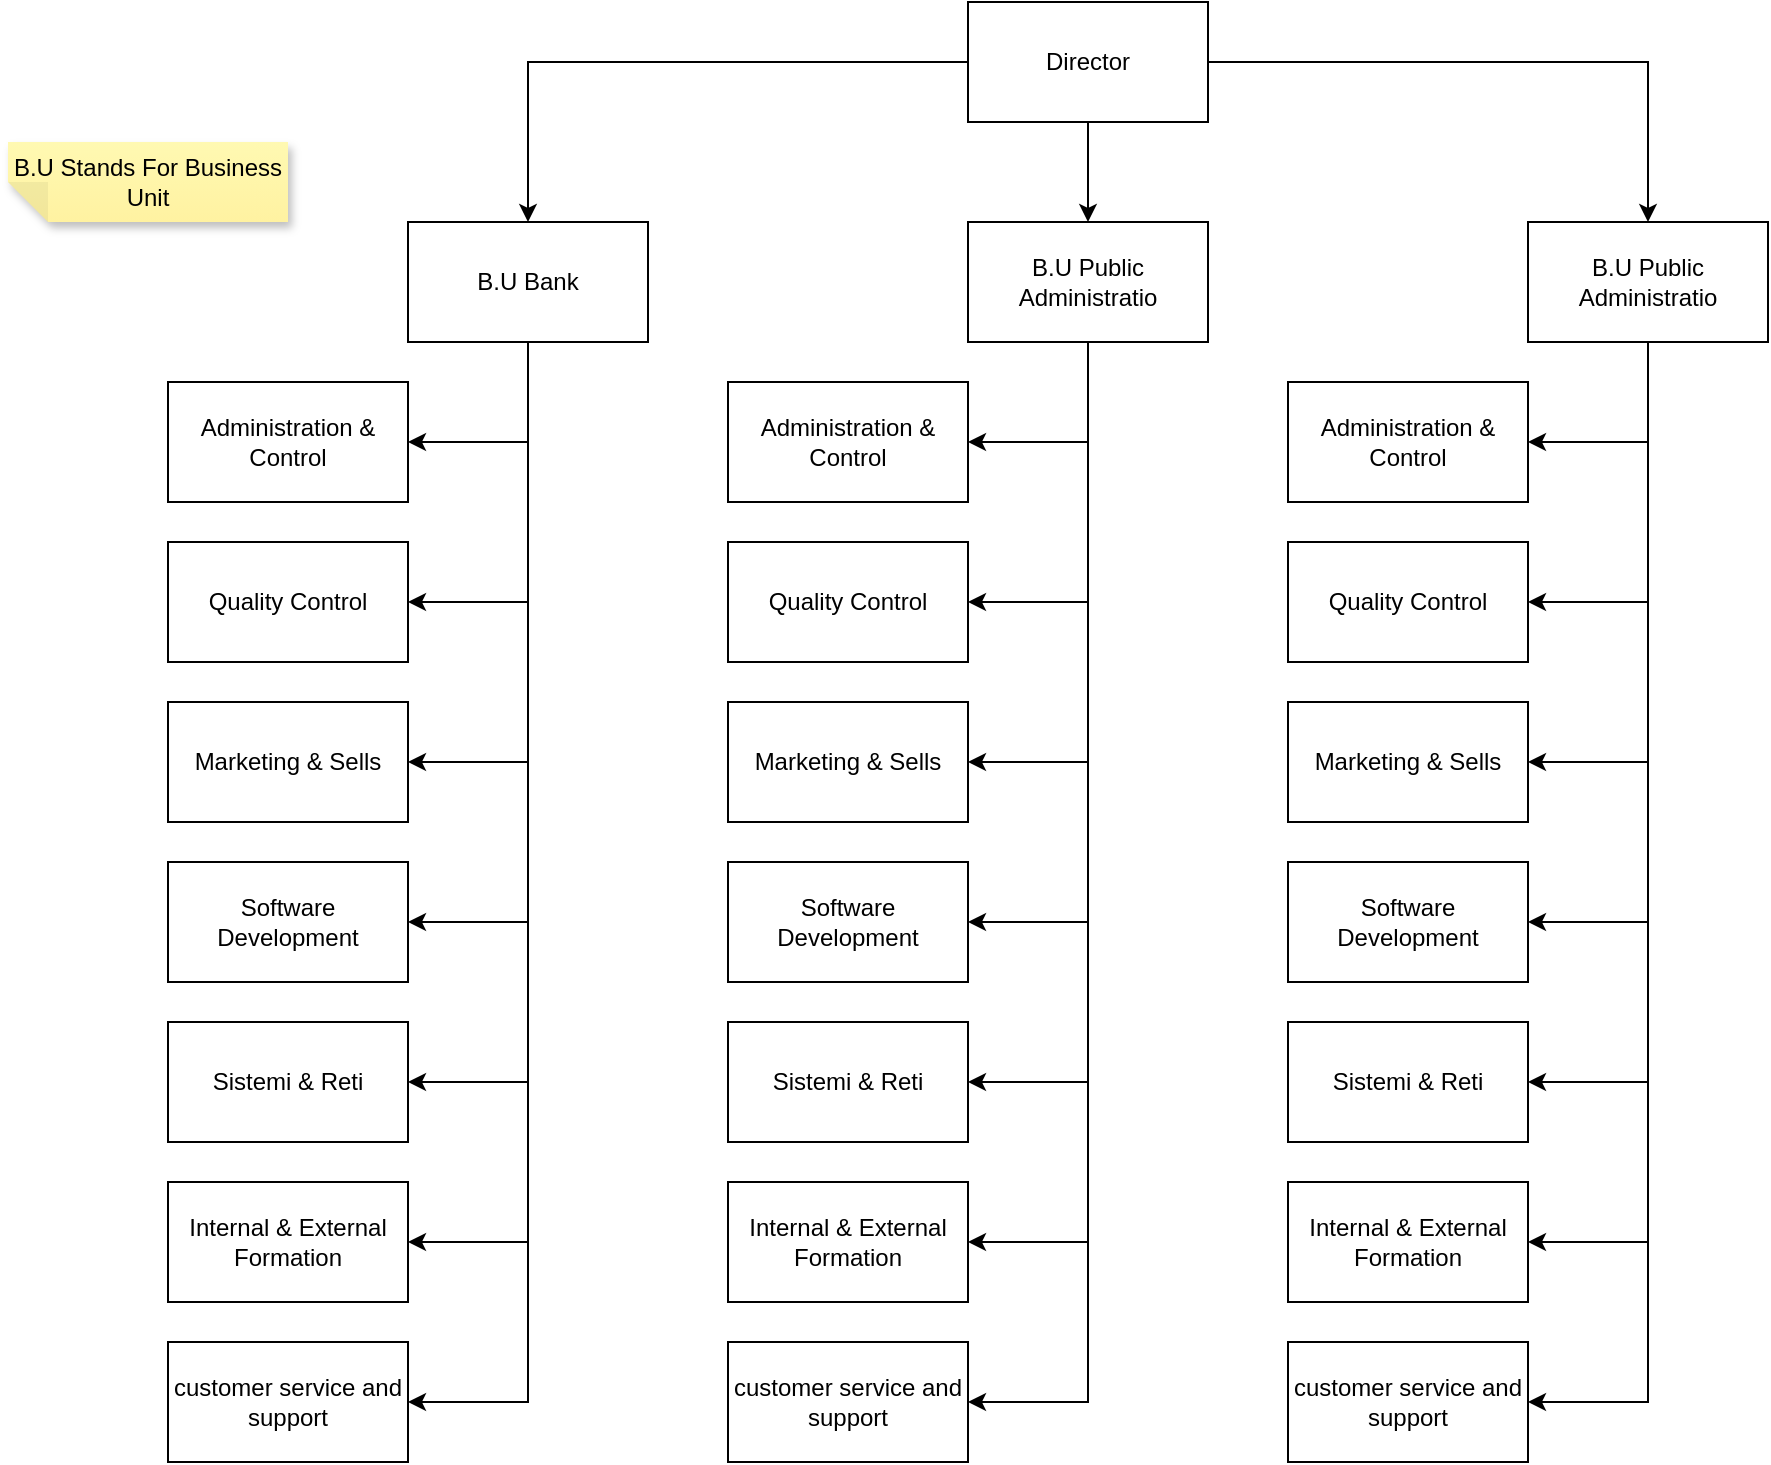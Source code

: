 <mxfile version="22.0.0" type="github">
  <diagram id="prtHgNgQTEPvFCAcTncT" name="Page-1">
    <mxGraphModel dx="1434" dy="2436" grid="1" gridSize="10" guides="1" tooltips="1" connect="1" arrows="1" fold="1" page="1" pageScale="1" pageWidth="1169" pageHeight="827" background="none" math="0" shadow="0">
      <root>
        <mxCell id="0" />
        <mxCell id="1" parent="0" />
        <mxCell id="w5jbvKAm1A8JpJtBd1L4-11" style="edgeStyle=orthogonalEdgeStyle;rounded=0;orthogonalLoop=1;jettySize=auto;html=1;exitX=1;exitY=0.5;exitDx=0;exitDy=0;entryX=0.5;entryY=0;entryDx=0;entryDy=0;" parent="1" source="w5jbvKAm1A8JpJtBd1L4-2" target="w5jbvKAm1A8JpJtBd1L4-6" edge="1">
          <mxGeometry relative="1" as="geometry" />
        </mxCell>
        <mxCell id="w5jbvKAm1A8JpJtBd1L4-12" style="edgeStyle=orthogonalEdgeStyle;rounded=0;orthogonalLoop=1;jettySize=auto;html=1;exitX=0.5;exitY=1;exitDx=0;exitDy=0;entryX=0.5;entryY=0;entryDx=0;entryDy=0;" parent="1" source="w5jbvKAm1A8JpJtBd1L4-2" target="w5jbvKAm1A8JpJtBd1L4-5" edge="1">
          <mxGeometry relative="1" as="geometry" />
        </mxCell>
        <mxCell id="w5jbvKAm1A8JpJtBd1L4-2" value="Director" style="rounded=0;whiteSpace=wrap;html=1;" parent="1" vertex="1">
          <mxGeometry x="520" y="-1630" width="120" height="60" as="geometry" />
        </mxCell>
        <mxCell id="w5jbvKAm1A8JpJtBd1L4-34" style="edgeStyle=orthogonalEdgeStyle;rounded=0;orthogonalLoop=1;jettySize=auto;html=1;exitX=0.5;exitY=1;exitDx=0;exitDy=0;entryX=1;entryY=0.5;entryDx=0;entryDy=0;" parent="1" source="w5jbvKAm1A8JpJtBd1L4-3" target="w5jbvKAm1A8JpJtBd1L4-13" edge="1">
          <mxGeometry relative="1" as="geometry" />
        </mxCell>
        <mxCell id="w5jbvKAm1A8JpJtBd1L4-35" style="edgeStyle=orthogonalEdgeStyle;rounded=0;orthogonalLoop=1;jettySize=auto;html=1;exitX=0.5;exitY=1;exitDx=0;exitDy=0;entryX=1;entryY=0.5;entryDx=0;entryDy=0;" parent="1" source="w5jbvKAm1A8JpJtBd1L4-3" target="w5jbvKAm1A8JpJtBd1L4-14" edge="1">
          <mxGeometry relative="1" as="geometry" />
        </mxCell>
        <mxCell id="w5jbvKAm1A8JpJtBd1L4-36" style="edgeStyle=orthogonalEdgeStyle;rounded=0;orthogonalLoop=1;jettySize=auto;html=1;exitX=0.5;exitY=1;exitDx=0;exitDy=0;entryX=1;entryY=0.5;entryDx=0;entryDy=0;" parent="1" source="w5jbvKAm1A8JpJtBd1L4-3" target="w5jbvKAm1A8JpJtBd1L4-15" edge="1">
          <mxGeometry relative="1" as="geometry" />
        </mxCell>
        <mxCell id="w5jbvKAm1A8JpJtBd1L4-37" style="edgeStyle=orthogonalEdgeStyle;rounded=0;orthogonalLoop=1;jettySize=auto;html=1;exitX=0.5;exitY=1;exitDx=0;exitDy=0;entryX=1;entryY=0.5;entryDx=0;entryDy=0;" parent="1" source="w5jbvKAm1A8JpJtBd1L4-3" target="w5jbvKAm1A8JpJtBd1L4-16" edge="1">
          <mxGeometry relative="1" as="geometry" />
        </mxCell>
        <mxCell id="w5jbvKAm1A8JpJtBd1L4-38" style="edgeStyle=orthogonalEdgeStyle;rounded=0;orthogonalLoop=1;jettySize=auto;html=1;exitX=0.5;exitY=1;exitDx=0;exitDy=0;entryX=1;entryY=0.5;entryDx=0;entryDy=0;" parent="1" source="w5jbvKAm1A8JpJtBd1L4-3" target="w5jbvKAm1A8JpJtBd1L4-17" edge="1">
          <mxGeometry relative="1" as="geometry" />
        </mxCell>
        <mxCell id="w5jbvKAm1A8JpJtBd1L4-39" style="edgeStyle=orthogonalEdgeStyle;rounded=0;orthogonalLoop=1;jettySize=auto;html=1;exitX=0.5;exitY=1;exitDx=0;exitDy=0;entryX=1;entryY=0.5;entryDx=0;entryDy=0;" parent="1" source="w5jbvKAm1A8JpJtBd1L4-3" target="w5jbvKAm1A8JpJtBd1L4-18" edge="1">
          <mxGeometry relative="1" as="geometry" />
        </mxCell>
        <mxCell id="w5jbvKAm1A8JpJtBd1L4-40" style="edgeStyle=orthogonalEdgeStyle;rounded=0;orthogonalLoop=1;jettySize=auto;html=1;exitX=0.5;exitY=1;exitDx=0;exitDy=0;entryX=1;entryY=0.5;entryDx=0;entryDy=0;" parent="1" source="w5jbvKAm1A8JpJtBd1L4-3" target="w5jbvKAm1A8JpJtBd1L4-19" edge="1">
          <mxGeometry relative="1" as="geometry" />
        </mxCell>
        <mxCell id="w5jbvKAm1A8JpJtBd1L4-3" value="B.U Bank" style="rounded=0;whiteSpace=wrap;html=1;hachureGap=4;fontFamily=Helvetica;fontSize=12;" parent="1" vertex="1">
          <mxGeometry x="240" y="-1520" width="120" height="60" as="geometry" />
        </mxCell>
        <mxCell id="w5jbvKAm1A8JpJtBd1L4-41" style="edgeStyle=orthogonalEdgeStyle;rounded=0;orthogonalLoop=1;jettySize=auto;html=1;exitX=0.5;exitY=1;exitDx=0;exitDy=0;entryX=1;entryY=0.5;entryDx=0;entryDy=0;" parent="1" source="w5jbvKAm1A8JpJtBd1L4-5" target="w5jbvKAm1A8JpJtBd1L4-20" edge="1">
          <mxGeometry relative="1" as="geometry" />
        </mxCell>
        <mxCell id="w5jbvKAm1A8JpJtBd1L4-42" style="edgeStyle=orthogonalEdgeStyle;rounded=0;orthogonalLoop=1;jettySize=auto;html=1;exitX=0.5;exitY=1;exitDx=0;exitDy=0;entryX=1;entryY=0.5;entryDx=0;entryDy=0;" parent="1" source="w5jbvKAm1A8JpJtBd1L4-5" target="w5jbvKAm1A8JpJtBd1L4-21" edge="1">
          <mxGeometry relative="1" as="geometry" />
        </mxCell>
        <mxCell id="w5jbvKAm1A8JpJtBd1L4-43" style="edgeStyle=orthogonalEdgeStyle;rounded=0;orthogonalLoop=1;jettySize=auto;html=1;exitX=0.5;exitY=1;exitDx=0;exitDy=0;entryX=1;entryY=0.5;entryDx=0;entryDy=0;" parent="1" source="w5jbvKAm1A8JpJtBd1L4-5" target="w5jbvKAm1A8JpJtBd1L4-22" edge="1">
          <mxGeometry relative="1" as="geometry" />
        </mxCell>
        <mxCell id="w5jbvKAm1A8JpJtBd1L4-44" style="edgeStyle=orthogonalEdgeStyle;rounded=0;orthogonalLoop=1;jettySize=auto;html=1;exitX=0.5;exitY=1;exitDx=0;exitDy=0;entryX=1;entryY=0.5;entryDx=0;entryDy=0;" parent="1" source="w5jbvKAm1A8JpJtBd1L4-5" target="w5jbvKAm1A8JpJtBd1L4-23" edge="1">
          <mxGeometry relative="1" as="geometry" />
        </mxCell>
        <mxCell id="w5jbvKAm1A8JpJtBd1L4-45" style="edgeStyle=orthogonalEdgeStyle;rounded=0;orthogonalLoop=1;jettySize=auto;html=1;exitX=0.5;exitY=1;exitDx=0;exitDy=0;entryX=1;entryY=0.5;entryDx=0;entryDy=0;" parent="1" source="w5jbvKAm1A8JpJtBd1L4-5" target="w5jbvKAm1A8JpJtBd1L4-24" edge="1">
          <mxGeometry relative="1" as="geometry" />
        </mxCell>
        <mxCell id="w5jbvKAm1A8JpJtBd1L4-46" style="edgeStyle=orthogonalEdgeStyle;rounded=0;orthogonalLoop=1;jettySize=auto;html=1;exitX=0.5;exitY=1;exitDx=0;exitDy=0;entryX=1;entryY=0.5;entryDx=0;entryDy=0;" parent="1" source="w5jbvKAm1A8JpJtBd1L4-5" target="w5jbvKAm1A8JpJtBd1L4-25" edge="1">
          <mxGeometry relative="1" as="geometry" />
        </mxCell>
        <mxCell id="w5jbvKAm1A8JpJtBd1L4-47" style="edgeStyle=orthogonalEdgeStyle;rounded=0;orthogonalLoop=1;jettySize=auto;html=1;exitX=0.5;exitY=1;exitDx=0;exitDy=0;entryX=1;entryY=0.5;entryDx=0;entryDy=0;" parent="1" source="w5jbvKAm1A8JpJtBd1L4-5" target="w5jbvKAm1A8JpJtBd1L4-26" edge="1">
          <mxGeometry relative="1" as="geometry" />
        </mxCell>
        <mxCell id="w5jbvKAm1A8JpJtBd1L4-5" value="B.U Public Administratio" style="rounded=0;whiteSpace=wrap;html=1;hachureGap=4;fontFamily=Helvetica;fontSize=12;" parent="1" vertex="1">
          <mxGeometry x="520" y="-1520" width="120" height="60" as="geometry" />
        </mxCell>
        <mxCell id="w5jbvKAm1A8JpJtBd1L4-50" style="edgeStyle=orthogonalEdgeStyle;rounded=0;orthogonalLoop=1;jettySize=auto;html=1;exitX=0.5;exitY=1;exitDx=0;exitDy=0;entryX=1;entryY=0.5;entryDx=0;entryDy=0;" parent="1" source="w5jbvKAm1A8JpJtBd1L4-6" target="w5jbvKAm1A8JpJtBd1L4-27" edge="1">
          <mxGeometry relative="1" as="geometry" />
        </mxCell>
        <mxCell id="w5jbvKAm1A8JpJtBd1L4-51" style="edgeStyle=orthogonalEdgeStyle;rounded=0;orthogonalLoop=1;jettySize=auto;html=1;exitX=0.5;exitY=1;exitDx=0;exitDy=0;entryX=1;entryY=0.5;entryDx=0;entryDy=0;" parent="1" source="w5jbvKAm1A8JpJtBd1L4-6" target="w5jbvKAm1A8JpJtBd1L4-28" edge="1">
          <mxGeometry relative="1" as="geometry" />
        </mxCell>
        <mxCell id="w5jbvKAm1A8JpJtBd1L4-52" style="edgeStyle=orthogonalEdgeStyle;rounded=0;orthogonalLoop=1;jettySize=auto;html=1;exitX=0.5;exitY=1;exitDx=0;exitDy=0;entryX=1;entryY=0.5;entryDx=0;entryDy=0;" parent="1" source="w5jbvKAm1A8JpJtBd1L4-6" target="w5jbvKAm1A8JpJtBd1L4-29" edge="1">
          <mxGeometry relative="1" as="geometry" />
        </mxCell>
        <mxCell id="w5jbvKAm1A8JpJtBd1L4-53" style="edgeStyle=orthogonalEdgeStyle;rounded=0;orthogonalLoop=1;jettySize=auto;html=1;exitX=0.5;exitY=1;exitDx=0;exitDy=0;entryX=1;entryY=0.5;entryDx=0;entryDy=0;" parent="1" source="w5jbvKAm1A8JpJtBd1L4-6" target="w5jbvKAm1A8JpJtBd1L4-30" edge="1">
          <mxGeometry relative="1" as="geometry" />
        </mxCell>
        <mxCell id="w5jbvKAm1A8JpJtBd1L4-54" style="edgeStyle=orthogonalEdgeStyle;rounded=0;orthogonalLoop=1;jettySize=auto;html=1;exitX=0.5;exitY=1;exitDx=0;exitDy=0;entryX=1;entryY=0.5;entryDx=0;entryDy=0;" parent="1" source="w5jbvKAm1A8JpJtBd1L4-6" target="w5jbvKAm1A8JpJtBd1L4-31" edge="1">
          <mxGeometry relative="1" as="geometry" />
        </mxCell>
        <mxCell id="w5jbvKAm1A8JpJtBd1L4-55" style="edgeStyle=orthogonalEdgeStyle;rounded=0;orthogonalLoop=1;jettySize=auto;html=1;exitX=0.5;exitY=1;exitDx=0;exitDy=0;entryX=1;entryY=0.5;entryDx=0;entryDy=0;" parent="1" source="w5jbvKAm1A8JpJtBd1L4-6" target="w5jbvKAm1A8JpJtBd1L4-32" edge="1">
          <mxGeometry relative="1" as="geometry" />
        </mxCell>
        <mxCell id="w5jbvKAm1A8JpJtBd1L4-56" style="edgeStyle=orthogonalEdgeStyle;rounded=0;orthogonalLoop=1;jettySize=auto;html=1;exitX=0.5;exitY=1;exitDx=0;exitDy=0;entryX=1;entryY=0.5;entryDx=0;entryDy=0;" parent="1" source="w5jbvKAm1A8JpJtBd1L4-6" target="w5jbvKAm1A8JpJtBd1L4-33" edge="1">
          <mxGeometry relative="1" as="geometry" />
        </mxCell>
        <mxCell id="w5jbvKAm1A8JpJtBd1L4-6" value="B.U Public Administratio" style="rounded=0;whiteSpace=wrap;html=1;hachureGap=4;fontFamily=Helvetica;fontSize=12;" parent="1" vertex="1">
          <mxGeometry x="800" y="-1520" width="120" height="60" as="geometry" />
        </mxCell>
        <mxCell id="w5jbvKAm1A8JpJtBd1L4-8" style="edgeStyle=orthogonalEdgeStyle;rounded=0;orthogonalLoop=1;jettySize=auto;html=1;exitX=0;exitY=0.5;exitDx=0;exitDy=0;entryX=0.5;entryY=0;entryDx=0;entryDy=0;" parent="1" source="w5jbvKAm1A8JpJtBd1L4-2" target="w5jbvKAm1A8JpJtBd1L4-3" edge="1">
          <mxGeometry relative="1" as="geometry">
            <mxPoint x="310" y="-1540" as="targetPoint" />
          </mxGeometry>
        </mxCell>
        <mxCell id="w5jbvKAm1A8JpJtBd1L4-13" value="Administration &amp;amp; Control" style="rounded=0;whiteSpace=wrap;html=1;" parent="1" vertex="1">
          <mxGeometry x="120" y="-1440" width="120" height="60" as="geometry" />
        </mxCell>
        <mxCell id="w5jbvKAm1A8JpJtBd1L4-14" value="Quality Control" style="rounded=0;whiteSpace=wrap;html=1;" parent="1" vertex="1">
          <mxGeometry x="120" y="-1360" width="120" height="60" as="geometry" />
        </mxCell>
        <mxCell id="w5jbvKAm1A8JpJtBd1L4-15" value="Marketing &amp;amp; Sells" style="rounded=0;whiteSpace=wrap;html=1;" parent="1" vertex="1">
          <mxGeometry x="120" y="-1280" width="120" height="60" as="geometry" />
        </mxCell>
        <mxCell id="w5jbvKAm1A8JpJtBd1L4-16" value="Software Development" style="rounded=0;whiteSpace=wrap;html=1;" parent="1" vertex="1">
          <mxGeometry x="120" y="-1200" width="120" height="60" as="geometry" />
        </mxCell>
        <mxCell id="w5jbvKAm1A8JpJtBd1L4-17" value="Sistemi &amp;amp; Reti" style="rounded=0;whiteSpace=wrap;html=1;" parent="1" vertex="1">
          <mxGeometry x="120" y="-1120" width="120" height="60" as="geometry" />
        </mxCell>
        <mxCell id="w5jbvKAm1A8JpJtBd1L4-18" value="Internal &amp;amp; External Formation" style="rounded=0;whiteSpace=wrap;html=1;" parent="1" vertex="1">
          <mxGeometry x="120" y="-1040" width="120" height="60" as="geometry" />
        </mxCell>
        <mxCell id="w5jbvKAm1A8JpJtBd1L4-19" value="customer service and support" style="rounded=0;whiteSpace=wrap;html=1;" parent="1" vertex="1">
          <mxGeometry x="120" y="-960" width="120" height="60" as="geometry" />
        </mxCell>
        <mxCell id="w5jbvKAm1A8JpJtBd1L4-20" value="Administration &amp;amp; Control" style="rounded=0;whiteSpace=wrap;html=1;" parent="1" vertex="1">
          <mxGeometry x="400" y="-1440" width="120" height="60" as="geometry" />
        </mxCell>
        <mxCell id="w5jbvKAm1A8JpJtBd1L4-21" value="Quality Control" style="rounded=0;whiteSpace=wrap;html=1;" parent="1" vertex="1">
          <mxGeometry x="400" y="-1360" width="120" height="60" as="geometry" />
        </mxCell>
        <mxCell id="w5jbvKAm1A8JpJtBd1L4-22" value="Marketing &amp;amp; Sells" style="rounded=0;whiteSpace=wrap;html=1;" parent="1" vertex="1">
          <mxGeometry x="400" y="-1280" width="120" height="60" as="geometry" />
        </mxCell>
        <mxCell id="w5jbvKAm1A8JpJtBd1L4-23" value="Software Development" style="rounded=0;whiteSpace=wrap;html=1;" parent="1" vertex="1">
          <mxGeometry x="400" y="-1200" width="120" height="60" as="geometry" />
        </mxCell>
        <mxCell id="w5jbvKAm1A8JpJtBd1L4-24" value="Sistemi &amp;amp; Reti" style="rounded=0;whiteSpace=wrap;html=1;" parent="1" vertex="1">
          <mxGeometry x="400" y="-1120" width="120" height="60" as="geometry" />
        </mxCell>
        <mxCell id="w5jbvKAm1A8JpJtBd1L4-25" value="Internal &amp;amp; External Formation" style="rounded=0;whiteSpace=wrap;html=1;" parent="1" vertex="1">
          <mxGeometry x="400" y="-1040" width="120" height="60" as="geometry" />
        </mxCell>
        <mxCell id="w5jbvKAm1A8JpJtBd1L4-26" value="customer service and support" style="rounded=0;whiteSpace=wrap;html=1;" parent="1" vertex="1">
          <mxGeometry x="400" y="-960" width="120" height="60" as="geometry" />
        </mxCell>
        <mxCell id="w5jbvKAm1A8JpJtBd1L4-27" value="Administration &amp;amp; Control" style="rounded=0;whiteSpace=wrap;html=1;" parent="1" vertex="1">
          <mxGeometry x="680" y="-1440" width="120" height="60" as="geometry" />
        </mxCell>
        <mxCell id="w5jbvKAm1A8JpJtBd1L4-28" value="Quality Control" style="rounded=0;whiteSpace=wrap;html=1;" parent="1" vertex="1">
          <mxGeometry x="680" y="-1360" width="120" height="60" as="geometry" />
        </mxCell>
        <mxCell id="w5jbvKAm1A8JpJtBd1L4-29" value="Marketing &amp;amp; Sells" style="rounded=0;whiteSpace=wrap;html=1;" parent="1" vertex="1">
          <mxGeometry x="680" y="-1280" width="120" height="60" as="geometry" />
        </mxCell>
        <mxCell id="w5jbvKAm1A8JpJtBd1L4-30" value="Software Development" style="rounded=0;whiteSpace=wrap;html=1;" parent="1" vertex="1">
          <mxGeometry x="680" y="-1200" width="120" height="60" as="geometry" />
        </mxCell>
        <mxCell id="w5jbvKAm1A8JpJtBd1L4-31" value="Sistemi &amp;amp; Reti" style="rounded=0;whiteSpace=wrap;html=1;" parent="1" vertex="1">
          <mxGeometry x="680" y="-1120" width="120" height="60" as="geometry" />
        </mxCell>
        <mxCell id="w5jbvKAm1A8JpJtBd1L4-32" value="Internal &amp;amp; External Formation" style="rounded=0;whiteSpace=wrap;html=1;" parent="1" vertex="1">
          <mxGeometry x="680" y="-1040" width="120" height="60" as="geometry" />
        </mxCell>
        <mxCell id="w5jbvKAm1A8JpJtBd1L4-33" value="customer service and support" style="rounded=0;whiteSpace=wrap;html=1;" parent="1" vertex="1">
          <mxGeometry x="680" y="-960" width="120" height="60" as="geometry" />
        </mxCell>
        <mxCell id="TqeCk0vTa-FjX8plAqZ3-1" value="B.U Stands For Business Unit" style="shape=note;whiteSpace=wrap;html=1;backgroundOutline=1;fontColor=#000000;darkOpacity=0.05;fillColor=#FFF9B2;strokeColor=none;fillStyle=solid;direction=west;gradientDirection=north;gradientColor=#FFF2A1;shadow=1;size=20;pointerEvents=1;" vertex="1" parent="1">
          <mxGeometry x="40" y="-1560" width="140" height="40" as="geometry" />
        </mxCell>
      </root>
    </mxGraphModel>
  </diagram>
</mxfile>
